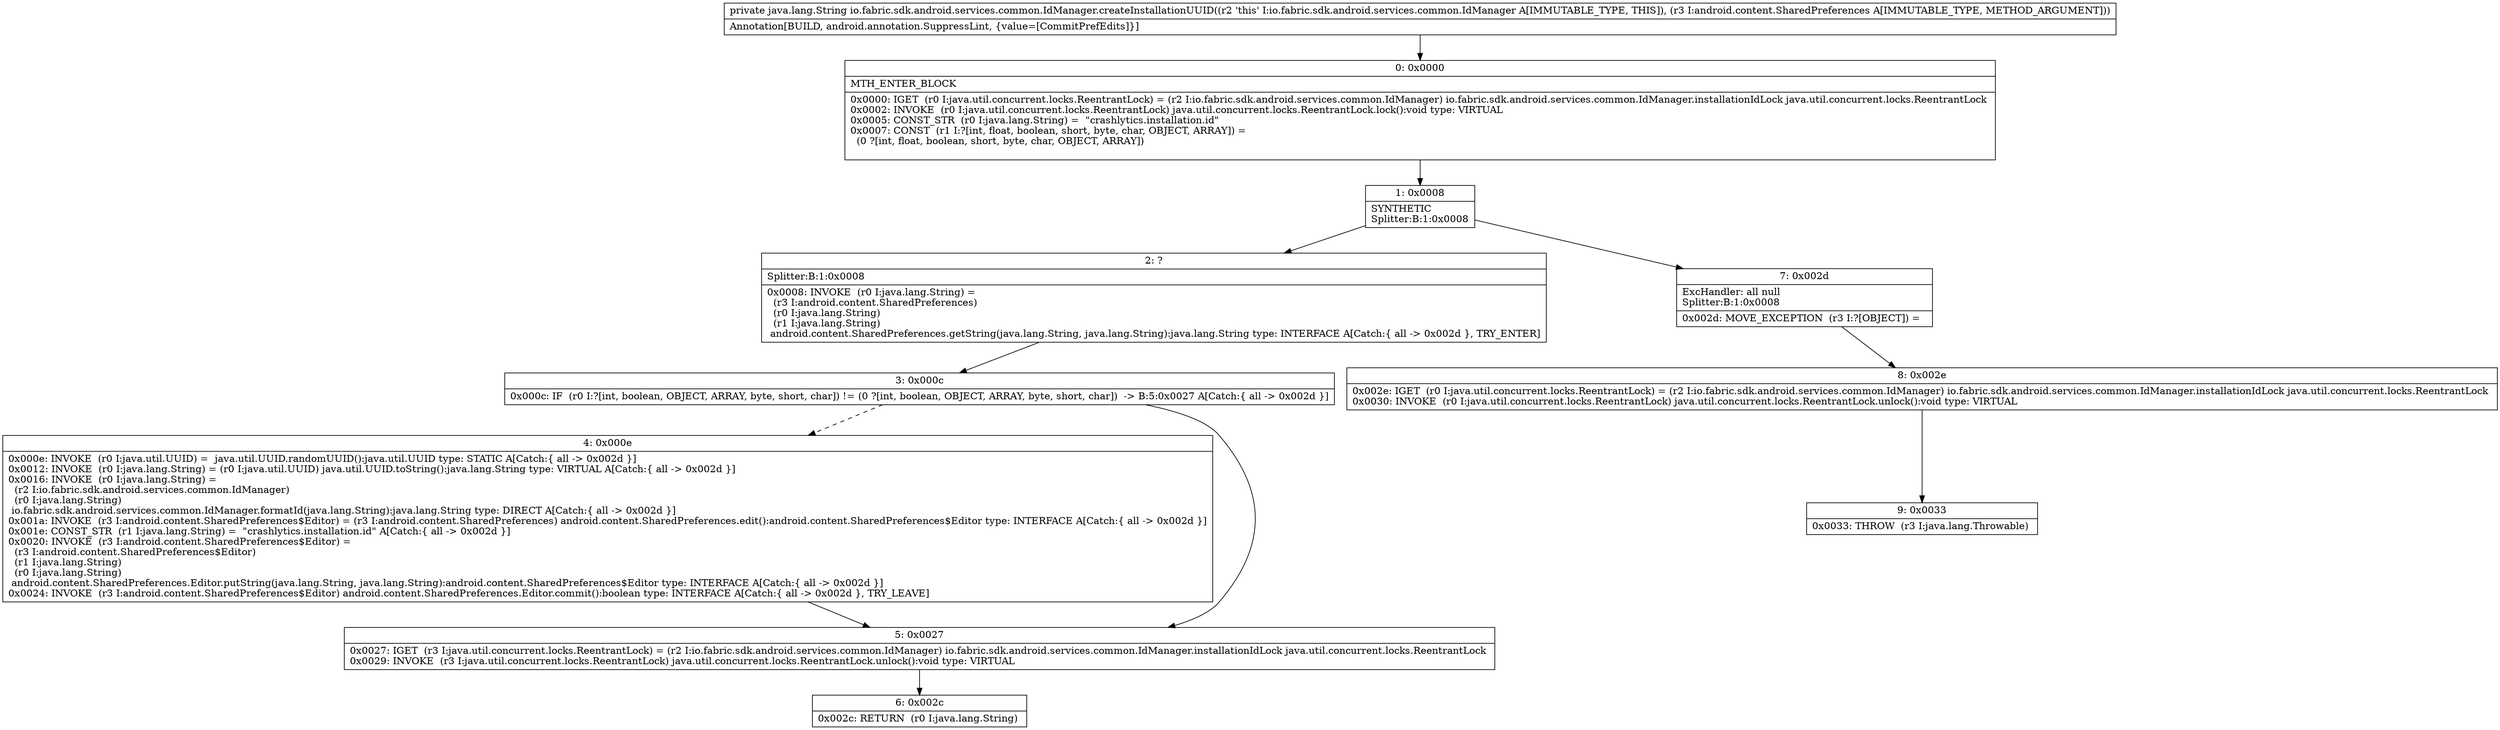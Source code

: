 digraph "CFG forio.fabric.sdk.android.services.common.IdManager.createInstallationUUID(Landroid\/content\/SharedPreferences;)Ljava\/lang\/String;" {
Node_0 [shape=record,label="{0\:\ 0x0000|MTH_ENTER_BLOCK\l|0x0000: IGET  (r0 I:java.util.concurrent.locks.ReentrantLock) = (r2 I:io.fabric.sdk.android.services.common.IdManager) io.fabric.sdk.android.services.common.IdManager.installationIdLock java.util.concurrent.locks.ReentrantLock \l0x0002: INVOKE  (r0 I:java.util.concurrent.locks.ReentrantLock) java.util.concurrent.locks.ReentrantLock.lock():void type: VIRTUAL \l0x0005: CONST_STR  (r0 I:java.lang.String) =  \"crashlytics.installation.id\" \l0x0007: CONST  (r1 I:?[int, float, boolean, short, byte, char, OBJECT, ARRAY]) = \l  (0 ?[int, float, boolean, short, byte, char, OBJECT, ARRAY])\l \l}"];
Node_1 [shape=record,label="{1\:\ 0x0008|SYNTHETIC\lSplitter:B:1:0x0008\l}"];
Node_2 [shape=record,label="{2\:\ ?|Splitter:B:1:0x0008\l|0x0008: INVOKE  (r0 I:java.lang.String) = \l  (r3 I:android.content.SharedPreferences)\l  (r0 I:java.lang.String)\l  (r1 I:java.lang.String)\l android.content.SharedPreferences.getString(java.lang.String, java.lang.String):java.lang.String type: INTERFACE A[Catch:\{ all \-\> 0x002d \}, TRY_ENTER]\l}"];
Node_3 [shape=record,label="{3\:\ 0x000c|0x000c: IF  (r0 I:?[int, boolean, OBJECT, ARRAY, byte, short, char]) != (0 ?[int, boolean, OBJECT, ARRAY, byte, short, char])  \-\> B:5:0x0027 A[Catch:\{ all \-\> 0x002d \}]\l}"];
Node_4 [shape=record,label="{4\:\ 0x000e|0x000e: INVOKE  (r0 I:java.util.UUID) =  java.util.UUID.randomUUID():java.util.UUID type: STATIC A[Catch:\{ all \-\> 0x002d \}]\l0x0012: INVOKE  (r0 I:java.lang.String) = (r0 I:java.util.UUID) java.util.UUID.toString():java.lang.String type: VIRTUAL A[Catch:\{ all \-\> 0x002d \}]\l0x0016: INVOKE  (r0 I:java.lang.String) = \l  (r2 I:io.fabric.sdk.android.services.common.IdManager)\l  (r0 I:java.lang.String)\l io.fabric.sdk.android.services.common.IdManager.formatId(java.lang.String):java.lang.String type: DIRECT A[Catch:\{ all \-\> 0x002d \}]\l0x001a: INVOKE  (r3 I:android.content.SharedPreferences$Editor) = (r3 I:android.content.SharedPreferences) android.content.SharedPreferences.edit():android.content.SharedPreferences$Editor type: INTERFACE A[Catch:\{ all \-\> 0x002d \}]\l0x001e: CONST_STR  (r1 I:java.lang.String) =  \"crashlytics.installation.id\" A[Catch:\{ all \-\> 0x002d \}]\l0x0020: INVOKE  (r3 I:android.content.SharedPreferences$Editor) = \l  (r3 I:android.content.SharedPreferences$Editor)\l  (r1 I:java.lang.String)\l  (r0 I:java.lang.String)\l android.content.SharedPreferences.Editor.putString(java.lang.String, java.lang.String):android.content.SharedPreferences$Editor type: INTERFACE A[Catch:\{ all \-\> 0x002d \}]\l0x0024: INVOKE  (r3 I:android.content.SharedPreferences$Editor) android.content.SharedPreferences.Editor.commit():boolean type: INTERFACE A[Catch:\{ all \-\> 0x002d \}, TRY_LEAVE]\l}"];
Node_5 [shape=record,label="{5\:\ 0x0027|0x0027: IGET  (r3 I:java.util.concurrent.locks.ReentrantLock) = (r2 I:io.fabric.sdk.android.services.common.IdManager) io.fabric.sdk.android.services.common.IdManager.installationIdLock java.util.concurrent.locks.ReentrantLock \l0x0029: INVOKE  (r3 I:java.util.concurrent.locks.ReentrantLock) java.util.concurrent.locks.ReentrantLock.unlock():void type: VIRTUAL \l}"];
Node_6 [shape=record,label="{6\:\ 0x002c|0x002c: RETURN  (r0 I:java.lang.String) \l}"];
Node_7 [shape=record,label="{7\:\ 0x002d|ExcHandler: all null\lSplitter:B:1:0x0008\l|0x002d: MOVE_EXCEPTION  (r3 I:?[OBJECT]) =  \l}"];
Node_8 [shape=record,label="{8\:\ 0x002e|0x002e: IGET  (r0 I:java.util.concurrent.locks.ReentrantLock) = (r2 I:io.fabric.sdk.android.services.common.IdManager) io.fabric.sdk.android.services.common.IdManager.installationIdLock java.util.concurrent.locks.ReentrantLock \l0x0030: INVOKE  (r0 I:java.util.concurrent.locks.ReentrantLock) java.util.concurrent.locks.ReentrantLock.unlock():void type: VIRTUAL \l}"];
Node_9 [shape=record,label="{9\:\ 0x0033|0x0033: THROW  (r3 I:java.lang.Throwable) \l}"];
MethodNode[shape=record,label="{private java.lang.String io.fabric.sdk.android.services.common.IdManager.createInstallationUUID((r2 'this' I:io.fabric.sdk.android.services.common.IdManager A[IMMUTABLE_TYPE, THIS]), (r3 I:android.content.SharedPreferences A[IMMUTABLE_TYPE, METHOD_ARGUMENT]))  | Annotation[BUILD, android.annotation.SuppressLint, \{value=[CommitPrefEdits]\}]\l}"];
MethodNode -> Node_0;
Node_0 -> Node_1;
Node_1 -> Node_2;
Node_1 -> Node_7;
Node_2 -> Node_3;
Node_3 -> Node_4[style=dashed];
Node_3 -> Node_5;
Node_4 -> Node_5;
Node_5 -> Node_6;
Node_7 -> Node_8;
Node_8 -> Node_9;
}

